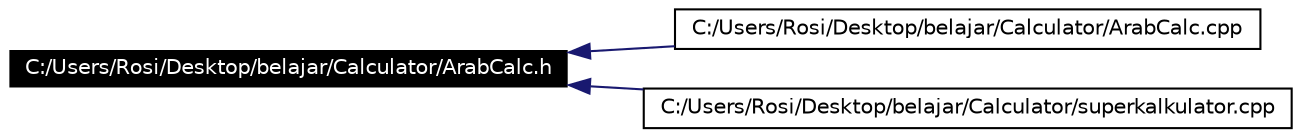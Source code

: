 digraph G
{
  bgcolor="transparent";
  edge [fontname="Helvetica",fontsize=10,labelfontname="Helvetica",labelfontsize=10];
  node [fontname="Helvetica",fontsize=10,shape=record];
  rankdir=LR;
  Node1 [label="C:/Users/Rosi/Desktop/belajar/Calculator/ArabCalc.h",height=0.2,width=0.4,color="white", fillcolor="black", style="filled" fontcolor="white"];
  Node1 -> Node2 [dir=back,color="midnightblue",fontsize=10,style="solid"];
  Node2 [label="C:/Users/Rosi/Desktop/belajar/Calculator/ArabCalc.cpp",height=0.2,width=0.4,color="black",URL="$_arab_calc_8cpp-source.html"];
  Node1 -> Node3 [dir=back,color="midnightblue",fontsize=10,style="solid"];
  Node3 [label="C:/Users/Rosi/Desktop/belajar/Calculator/superkalkulator.cpp",height=0.2,width=0.4,color="black",URL="$superkalkulator_8cpp-source.html"];
}
